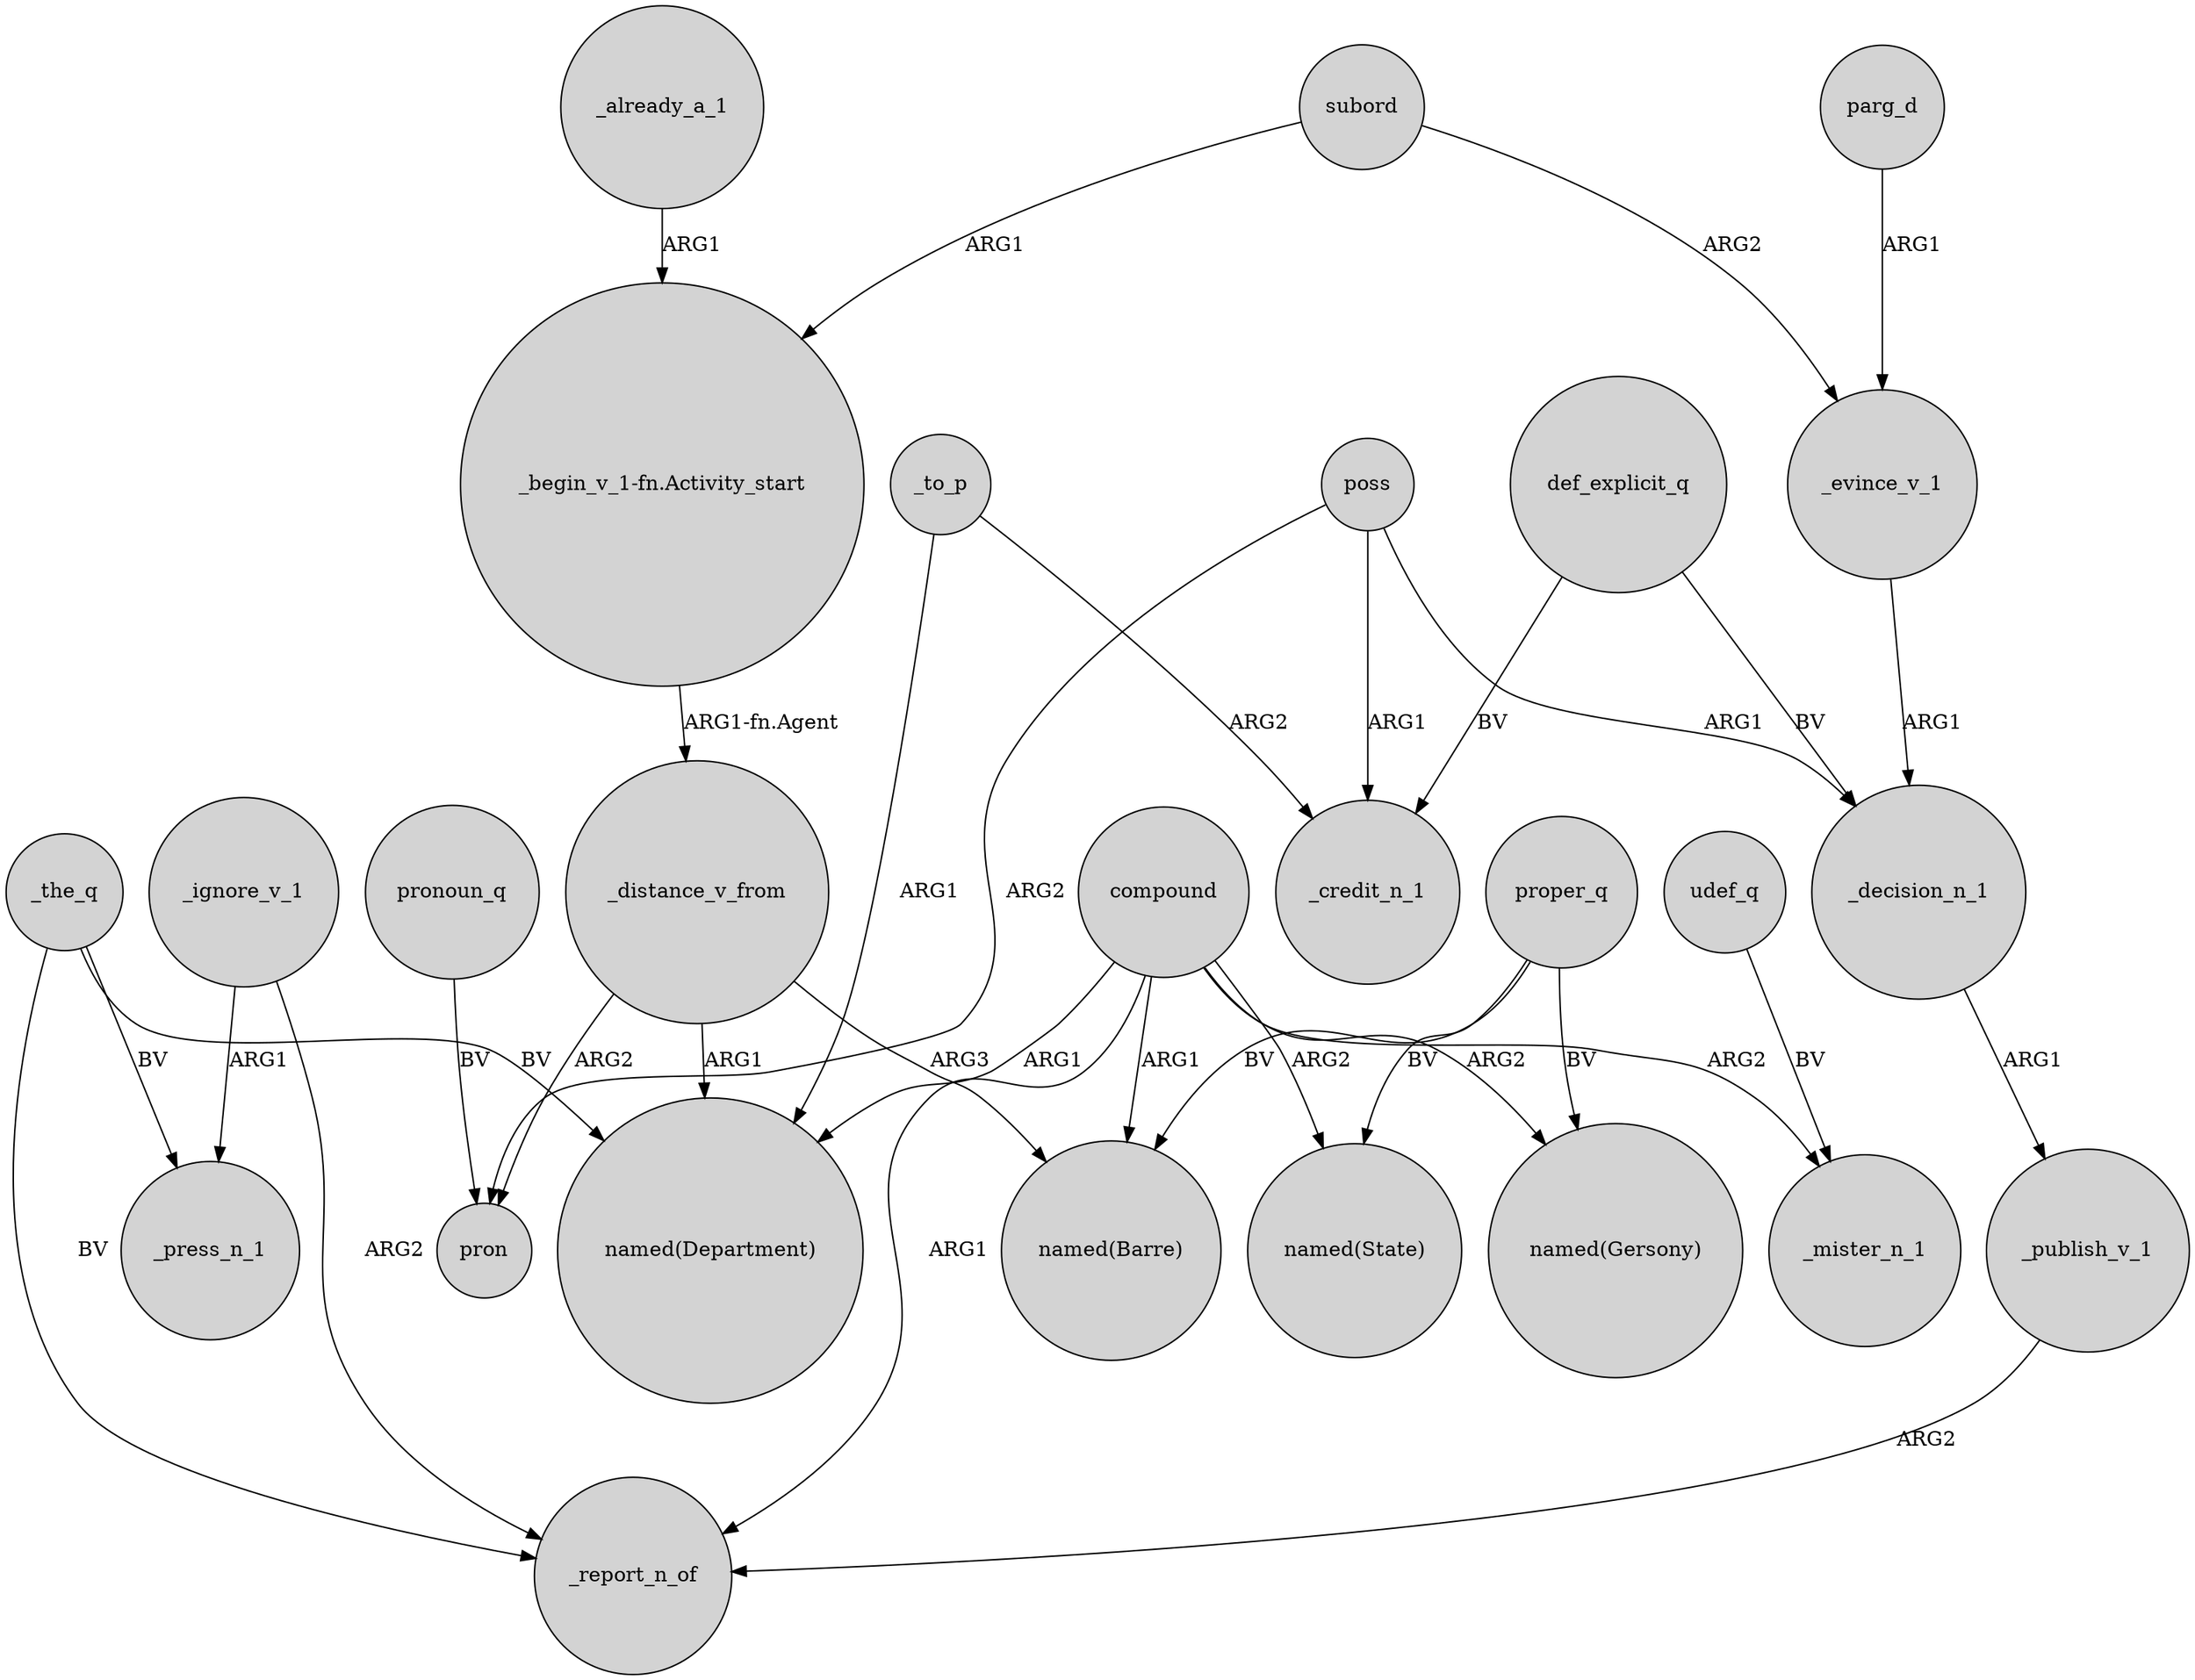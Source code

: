 digraph {
	node [shape=circle style=filled]
	_distance_v_from -> "named(Barre)" [label=ARG3]
	compound -> _report_n_of [label=ARG1]
	_the_q -> _press_n_1 [label=BV]
	compound -> "named(Barre)" [label=ARG1]
	poss -> pron [label=ARG2]
	_to_p -> "named(Department)" [label=ARG1]
	poss -> _credit_n_1 [label=ARG1]
	compound -> _mister_n_1 [label=ARG2]
	proper_q -> "named(Gersony)" [label=BV]
	compound -> "named(Gersony)" [label=ARG2]
	udef_q -> _mister_n_1 [label=BV]
	"_begin_v_1-fn.Activity_start" -> _distance_v_from [label="ARG1-fn.Agent"]
	_to_p -> _credit_n_1 [label=ARG2]
	subord -> "_begin_v_1-fn.Activity_start" [label=ARG1]
	_distance_v_from -> "named(Department)" [label=ARG1]
	proper_q -> "named(Barre)" [label=BV]
	compound -> "named(State)" [label=ARG2]
	pronoun_q -> pron [label=BV]
	parg_d -> _evince_v_1 [label=ARG1]
	_decision_n_1 -> _publish_v_1 [label=ARG1]
	poss -> _decision_n_1 [label=ARG1]
	def_explicit_q -> _decision_n_1 [label=BV]
	_ignore_v_1 -> _press_n_1 [label=ARG1]
	_the_q -> _report_n_of [label=BV]
	_publish_v_1 -> _report_n_of [label=ARG2]
	_the_q -> "named(Department)" [label=BV]
	subord -> _evince_v_1 [label=ARG2]
	_already_a_1 -> "_begin_v_1-fn.Activity_start" [label=ARG1]
	_distance_v_from -> pron [label=ARG2]
	_ignore_v_1 -> _report_n_of [label=ARG2]
	proper_q -> "named(State)" [label=BV]
	compound -> "named(Department)" [label=ARG1]
	def_explicit_q -> _credit_n_1 [label=BV]
	_evince_v_1 -> _decision_n_1 [label=ARG1]
}
